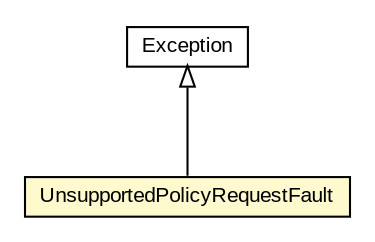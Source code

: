 #!/usr/local/bin/dot
#
# Class diagram 
# Generated by UMLGraph version R5_6-24-gf6e263 (http://www.umlgraph.org/)
#

digraph G {
	edge [fontname="arial",fontsize=10,labelfontname="arial",labelfontsize=10];
	node [fontname="arial",fontsize=10,shape=plaintext];
	nodesep=0.25;
	ranksep=0.5;
	// org.oasis_open.docs.wsn.brw_2.UnsupportedPolicyRequestFault
	c1267286 [label=<<table title="org.oasis_open.docs.wsn.brw_2.UnsupportedPolicyRequestFault" border="0" cellborder="1" cellspacing="0" cellpadding="2" port="p" bgcolor="lemonChiffon" href="./UnsupportedPolicyRequestFault.html">
		<tr><td><table border="0" cellspacing="0" cellpadding="1">
<tr><td align="center" balign="center"> UnsupportedPolicyRequestFault </td></tr>
		</table></td></tr>
		</table>>, URL="./UnsupportedPolicyRequestFault.html", fontname="arial", fontcolor="black", fontsize=10.0];
	//org.oasis_open.docs.wsn.brw_2.UnsupportedPolicyRequestFault extends java.lang.Exception
	c1268418:p -> c1267286:p [dir=back,arrowtail=empty];
	// java.lang.Exception
	c1268418 [label=<<table title="java.lang.Exception" border="0" cellborder="1" cellspacing="0" cellpadding="2" port="p" href="http://java.sun.com/j2se/1.4.2/docs/api/java/lang/Exception.html">
		<tr><td><table border="0" cellspacing="0" cellpadding="1">
<tr><td align="center" balign="center"> Exception </td></tr>
		</table></td></tr>
		</table>>, URL="http://java.sun.com/j2se/1.4.2/docs/api/java/lang/Exception.html", fontname="arial", fontcolor="black", fontsize=10.0];
}

